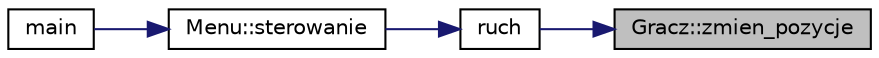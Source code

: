 digraph "Gracz::zmien_pozycje"
{
 // LATEX_PDF_SIZE
  edge [fontname="Helvetica",fontsize="10",labelfontname="Helvetica",labelfontsize="10"];
  node [fontname="Helvetica",fontsize="10",shape=record];
  rankdir="RL";
  Node1 [label="Gracz::zmien_pozycje",height=0.2,width=0.4,color="black", fillcolor="grey75", style="filled", fontcolor="black",tooltip="zmienia pozycje gracza o podana odleglosc"];
  Node1 -> Node2 [dir="back",color="midnightblue",fontsize="10",style="solid"];
  Node2 [label="ruch",height=0.2,width=0.4,color="black", fillcolor="white", style="filled",URL="$funkcje_8cpp.html#a7d91e89f12034613f087bae2cfc11bc8",tooltip="funkcja odpowiadająca za ruch gracza w jego turze"];
  Node2 -> Node3 [dir="back",color="midnightblue",fontsize="10",style="solid"];
  Node3 [label="Menu::sterowanie",height=0.2,width=0.4,color="black", fillcolor="white", style="filled",URL="$class_menu.html#a4dfd33c01ffd6a50b18eaf53a35bc4d2",tooltip="obsluguje sterowanie grą"];
  Node3 -> Node4 [dir="back",color="midnightblue",fontsize="10",style="solid"];
  Node4 [label="main",height=0.2,width=0.4,color="black", fillcolor="white", style="filled",URL="$main_8cpp.html#ae66f6b31b5ad750f1fe042a706a4e3d4",tooltip=" "];
}

